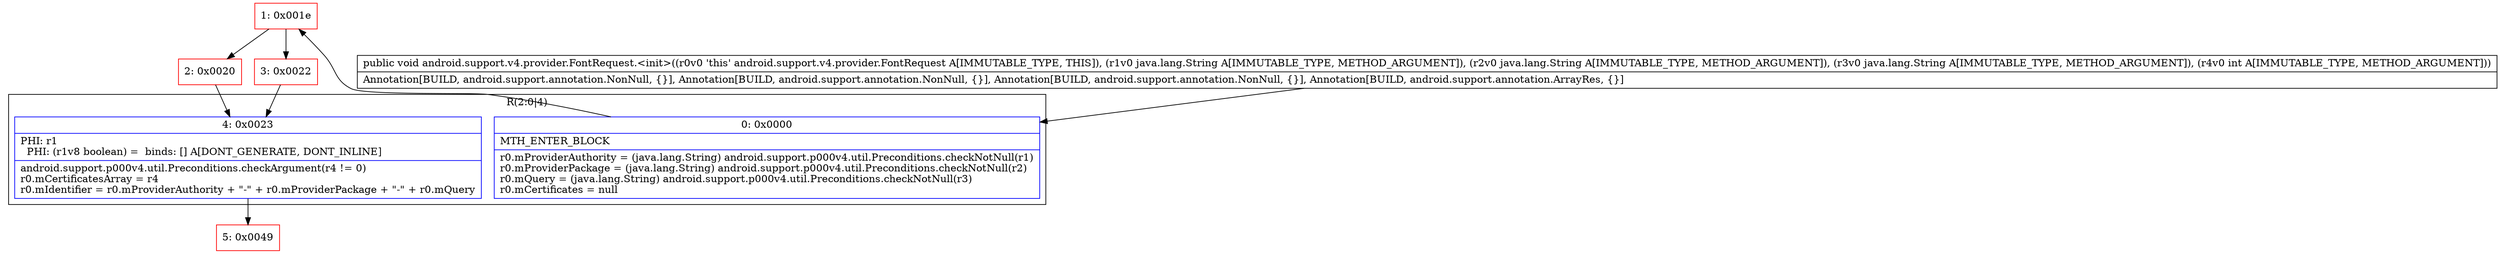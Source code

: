 digraph "CFG forandroid.support.v4.provider.FontRequest.\<init\>(Ljava\/lang\/String;Ljava\/lang\/String;Ljava\/lang\/String;I)V" {
subgraph cluster_Region_1506356084 {
label = "R(2:0|4)";
node [shape=record,color=blue];
Node_0 [shape=record,label="{0\:\ 0x0000|MTH_ENTER_BLOCK\l|r0.mProviderAuthority = (java.lang.String) android.support.p000v4.util.Preconditions.checkNotNull(r1)\lr0.mProviderPackage = (java.lang.String) android.support.p000v4.util.Preconditions.checkNotNull(r2)\lr0.mQuery = (java.lang.String) android.support.p000v4.util.Preconditions.checkNotNull(r3)\lr0.mCertificates = null\l}"];
Node_4 [shape=record,label="{4\:\ 0x0023|PHI: r1 \l  PHI: (r1v8 boolean) =  binds: [] A[DONT_GENERATE, DONT_INLINE]\l|android.support.p000v4.util.Preconditions.checkArgument(r4 != 0)\lr0.mCertificatesArray = r4\lr0.mIdentifier = r0.mProviderAuthority + \"\-\" + r0.mProviderPackage + \"\-\" + r0.mQuery\l}"];
}
Node_1 [shape=record,color=red,label="{1\:\ 0x001e}"];
Node_2 [shape=record,color=red,label="{2\:\ 0x0020}"];
Node_3 [shape=record,color=red,label="{3\:\ 0x0022}"];
Node_5 [shape=record,color=red,label="{5\:\ 0x0049}"];
MethodNode[shape=record,label="{public void android.support.v4.provider.FontRequest.\<init\>((r0v0 'this' android.support.v4.provider.FontRequest A[IMMUTABLE_TYPE, THIS]), (r1v0 java.lang.String A[IMMUTABLE_TYPE, METHOD_ARGUMENT]), (r2v0 java.lang.String A[IMMUTABLE_TYPE, METHOD_ARGUMENT]), (r3v0 java.lang.String A[IMMUTABLE_TYPE, METHOD_ARGUMENT]), (r4v0 int A[IMMUTABLE_TYPE, METHOD_ARGUMENT]))  | Annotation[BUILD, android.support.annotation.NonNull, \{\}], Annotation[BUILD, android.support.annotation.NonNull, \{\}], Annotation[BUILD, android.support.annotation.NonNull, \{\}], Annotation[BUILD, android.support.annotation.ArrayRes, \{\}]\l}"];
MethodNode -> Node_0;
Node_0 -> Node_1;
Node_4 -> Node_5;
Node_1 -> Node_2;
Node_1 -> Node_3;
Node_2 -> Node_4;
Node_3 -> Node_4;
}

